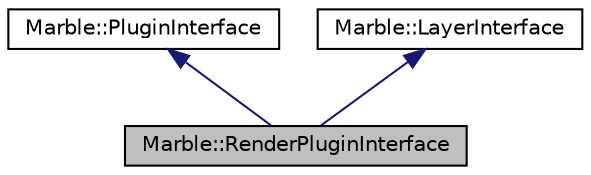 digraph "Marble::RenderPluginInterface"
{
  edge [fontname="Helvetica",fontsize="10",labelfontname="Helvetica",labelfontsize="10"];
  node [fontname="Helvetica",fontsize="10",shape=record];
  Node1 [label="Marble::RenderPluginInterface",height=0.2,width=0.4,color="black", fillcolor="grey75", style="filled" fontcolor="black"];
  Node2 -> Node1 [dir="back",color="midnightblue",fontsize="10",style="solid",fontname="Helvetica"];
  Node2 [label="Marble::PluginInterface",height=0.2,width=0.4,color="black", fillcolor="white", style="filled",URL="$class_marble_1_1_plugin_interface.html",tooltip="This class specifies interface of a Marble plugin. "];
  Node3 -> Node1 [dir="back",color="midnightblue",fontsize="10",style="solid",fontname="Helvetica"];
  Node3 [label="Marble::LayerInterface",height=0.2,width=0.4,color="black", fillcolor="white", style="filled",URL="$class_marble_1_1_layer_interface.html"];
}
